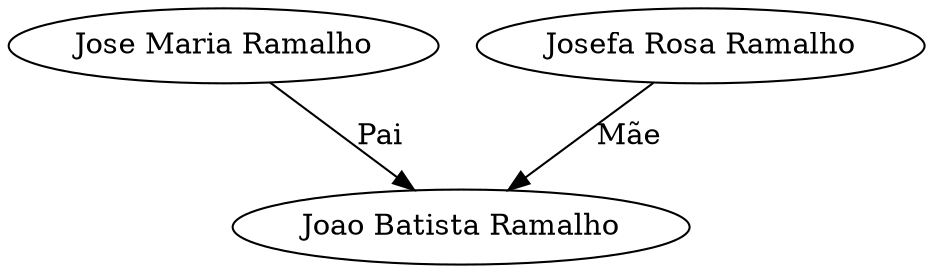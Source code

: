 digraph G {
	"Jose Maria Ramalho" -> "Joao Batista Ramalho" [label=Pai]
	"Josefa Rosa Ramalho" -> "Joao Batista Ramalho" [label="Mãe"]
}
